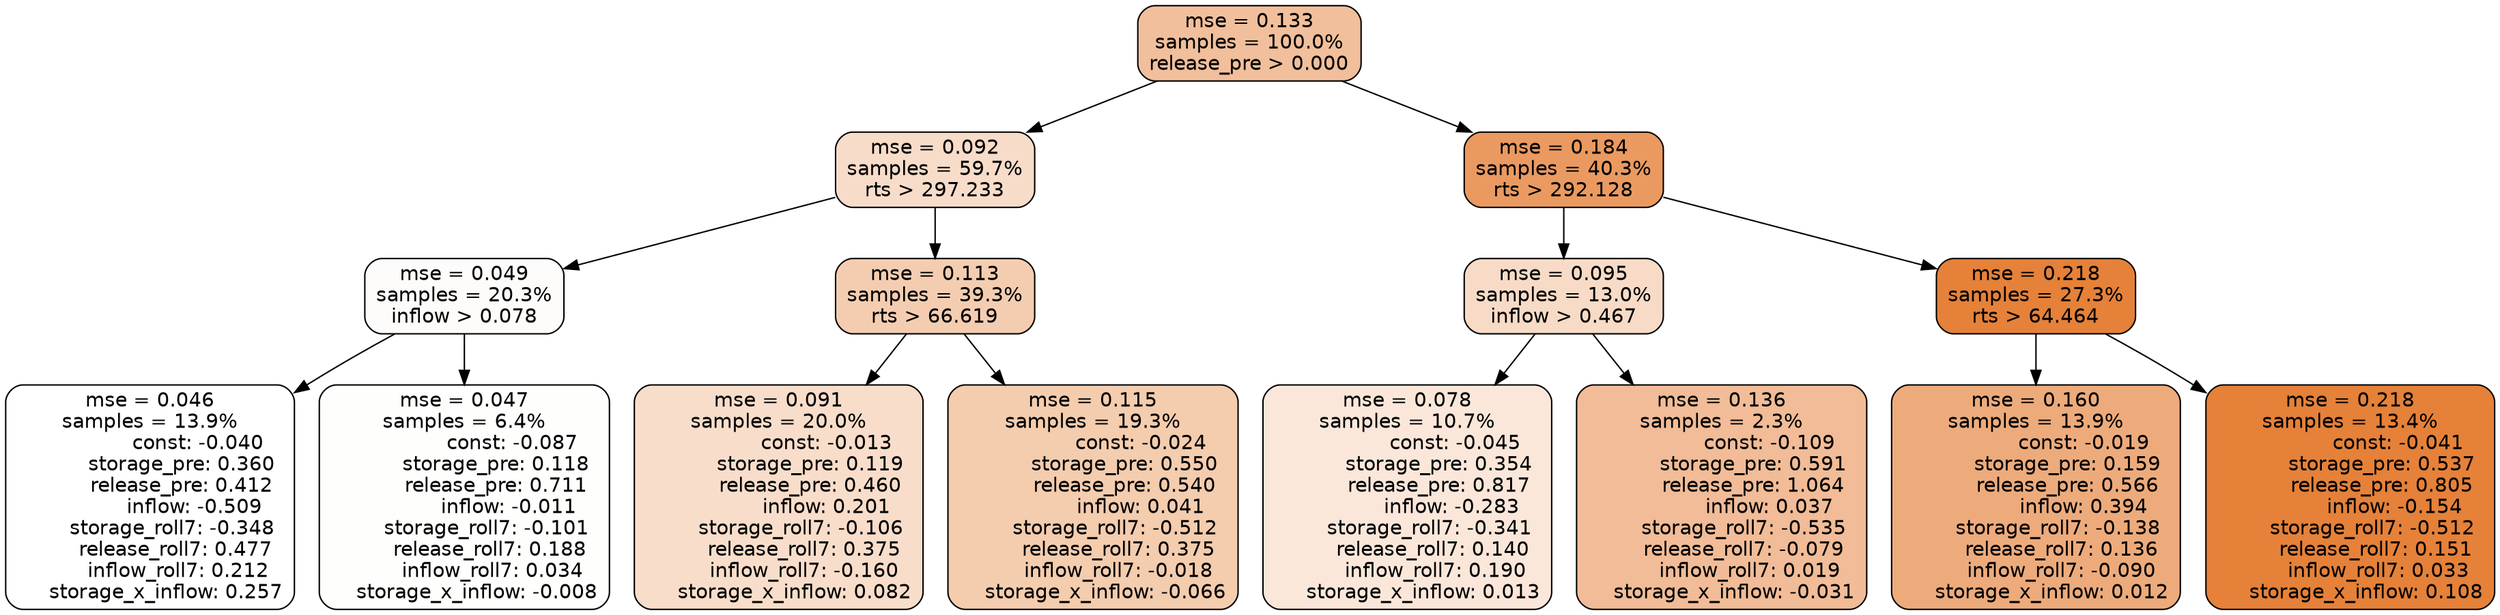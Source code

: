 digraph tree {
node [shape=rectangle, style="filled, rounded", color="black", fontname=helvetica] ;
edge [fontname=helvetica] ;
	"0" [label="mse = 0.133
samples = 100.0%
release_pre > 0.000", fillcolor="#f1bf9b"]
	"1" [label="mse = 0.092
samples = 59.7%
rts > 297.233", fillcolor="#f7dcc9"]
	"8" [label="mse = 0.184
samples = 40.3%
rts > 292.128", fillcolor="#ea9a60"]
	"5" [label="mse = 0.049
samples = 20.3%
inflow > 0.078", fillcolor="#fefcfa"]
	"2" [label="mse = 0.113
samples = 39.3%
rts > 66.619", fillcolor="#f4cdb1"]
	"12" [label="mse = 0.095
samples = 13.0%
inflow > 0.467", fillcolor="#f7dbc6"]
	"9" [label="mse = 0.218
samples = 27.3%
rts > 64.464", fillcolor="#e58139"]
	"6" [label="mse = 0.046
samples = 13.9%
               const: -0.040
          storage_pre: 0.360
          release_pre: 0.412
              inflow: -0.509
       storage_roll7: -0.348
        release_roll7: 0.477
         inflow_roll7: 0.212
     storage_x_inflow: 0.257", fillcolor="#ffffff"]
	"7" [label="mse = 0.047
samples = 6.4%
               const: -0.087
          storage_pre: 0.118
          release_pre: 0.711
              inflow: -0.011
       storage_roll7: -0.101
        release_roll7: 0.188
         inflow_roll7: 0.034
    storage_x_inflow: -0.008", fillcolor="#fefefd"]
	"3" [label="mse = 0.091
samples = 20.0%
               const: -0.013
          storage_pre: 0.119
          release_pre: 0.460
               inflow: 0.201
       storage_roll7: -0.106
        release_roll7: 0.375
        inflow_roll7: -0.160
     storage_x_inflow: 0.082", fillcolor="#f8ddca"]
	"4" [label="mse = 0.115
samples = 19.3%
               const: -0.024
          storage_pre: 0.550
          release_pre: 0.540
               inflow: 0.041
       storage_roll7: -0.512
        release_roll7: 0.375
        inflow_roll7: -0.018
    storage_x_inflow: -0.066", fillcolor="#f4ccae"]
	"13" [label="mse = 0.078
samples = 10.7%
               const: -0.045
          storage_pre: 0.354
          release_pre: 0.817
              inflow: -0.283
       storage_roll7: -0.341
        release_roll7: 0.140
         inflow_roll7: 0.190
     storage_x_inflow: 0.013", fillcolor="#fae7da"]
	"14" [label="mse = 0.136
samples = 2.3%
               const: -0.109
          storage_pre: 0.591
          release_pre: 1.064
               inflow: 0.037
       storage_roll7: -0.535
       release_roll7: -0.079
         inflow_roll7: 0.019
    storage_x_inflow: -0.031", fillcolor="#f1bc97"]
	"10" [label="mse = 0.160
samples = 13.9%
               const: -0.019
          storage_pre: 0.159
          release_pre: 0.566
               inflow: 0.394
       storage_roll7: -0.138
        release_roll7: 0.136
        inflow_roll7: -0.090
     storage_x_inflow: 0.012", fillcolor="#edab7c"]
	"11" [label="mse = 0.218
samples = 13.4%
               const: -0.041
          storage_pre: 0.537
          release_pre: 0.805
              inflow: -0.154
       storage_roll7: -0.512
        release_roll7: 0.151
         inflow_roll7: 0.033
     storage_x_inflow: 0.108", fillcolor="#e58139"]

	"0" -> "1"
	"0" -> "8"
	"1" -> "2"
	"1" -> "5"
	"8" -> "9"
	"8" -> "12"
	"5" -> "6"
	"5" -> "7"
	"2" -> "3"
	"2" -> "4"
	"12" -> "13"
	"12" -> "14"
	"9" -> "10"
	"9" -> "11"
}